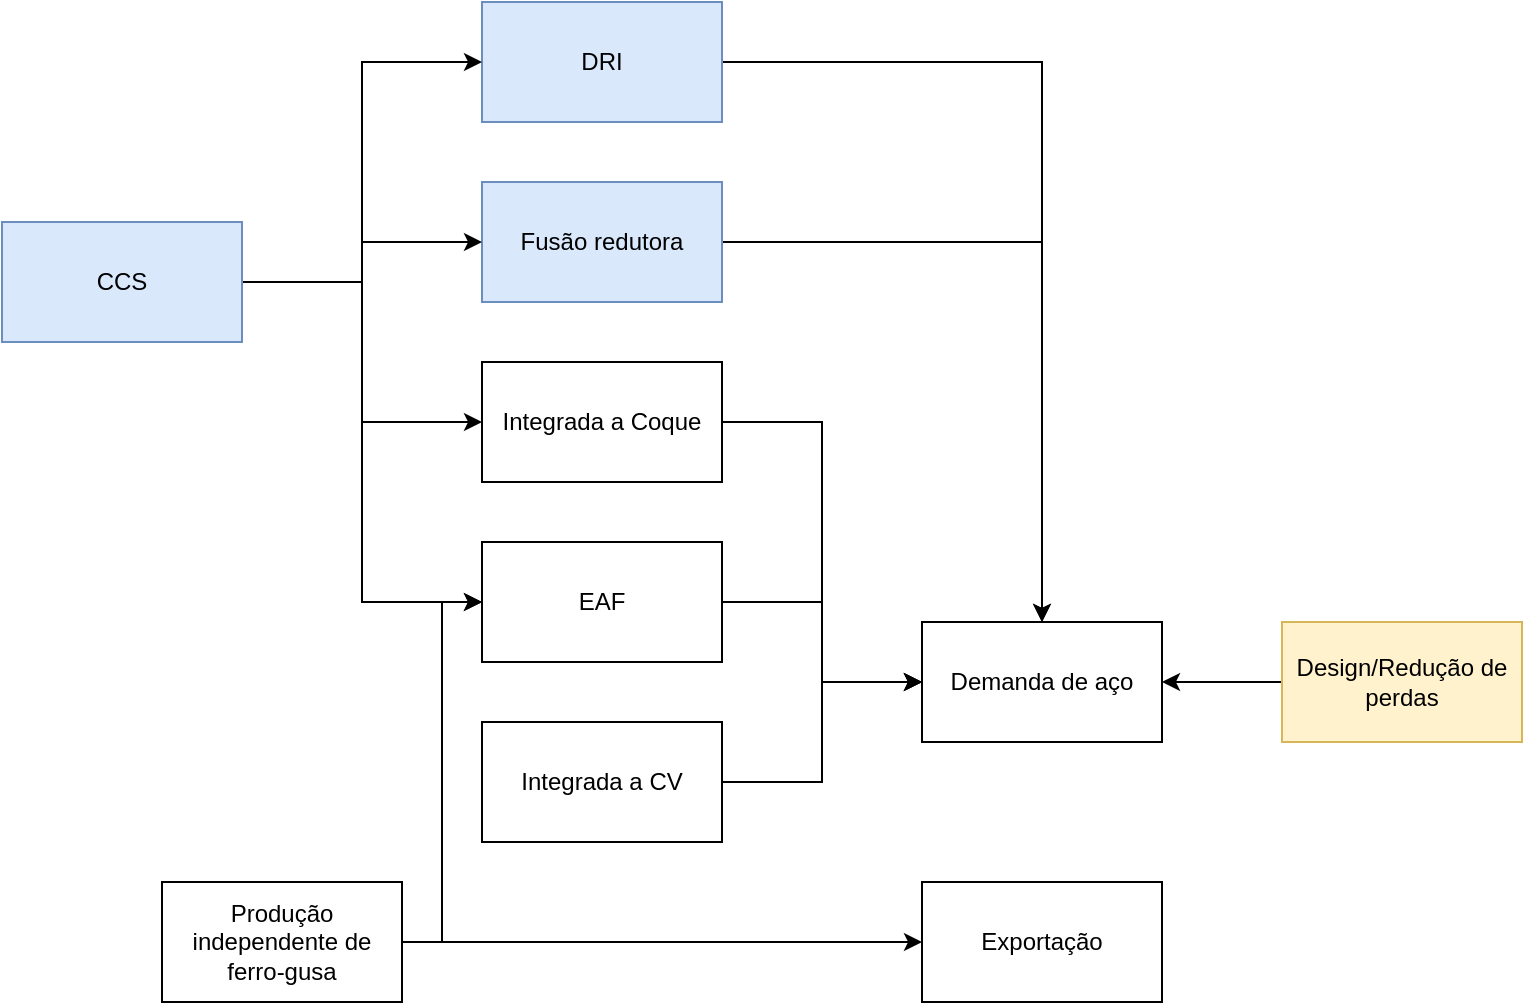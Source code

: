 <mxfile version="15.3.8" type="device"><diagram id="ne65fNIOlO2rVl3XL1hL" name="Page-1"><mxGraphModel dx="1205" dy="696" grid="1" gridSize="10" guides="1" tooltips="1" connect="1" arrows="1" fold="1" page="1" pageScale="1" pageWidth="827" pageHeight="1169" math="0" shadow="0"><root><mxCell id="0"/><mxCell id="1" parent="0"/><mxCell id="P_ayEM0fe0i0bqp_75Jd-1" value="Demanda de aço" style="rounded=0;whiteSpace=wrap;html=1;" parent="1" vertex="1"><mxGeometry x="493" y="420" width="120" height="60" as="geometry"/></mxCell><mxCell id="P_ayEM0fe0i0bqp_75Jd-7" style="edgeStyle=orthogonalEdgeStyle;rounded=0;orthogonalLoop=1;jettySize=auto;html=1;entryX=0;entryY=0.5;entryDx=0;entryDy=0;" parent="1" source="P_ayEM0fe0i0bqp_75Jd-3" target="P_ayEM0fe0i0bqp_75Jd-1" edge="1"><mxGeometry relative="1" as="geometry"/></mxCell><mxCell id="P_ayEM0fe0i0bqp_75Jd-3" value="Integrada a Coque" style="rounded=0;whiteSpace=wrap;html=1;" parent="1" vertex="1"><mxGeometry x="273" y="290" width="120" height="60" as="geometry"/></mxCell><mxCell id="P_ayEM0fe0i0bqp_75Jd-8" style="edgeStyle=orthogonalEdgeStyle;rounded=0;orthogonalLoop=1;jettySize=auto;html=1;entryX=0;entryY=0.5;entryDx=0;entryDy=0;" parent="1" source="P_ayEM0fe0i0bqp_75Jd-4" target="P_ayEM0fe0i0bqp_75Jd-1" edge="1"><mxGeometry relative="1" as="geometry"/></mxCell><mxCell id="P_ayEM0fe0i0bqp_75Jd-4" value="EAF" style="rounded=0;whiteSpace=wrap;html=1;" parent="1" vertex="1"><mxGeometry x="273" y="380" width="120" height="60" as="geometry"/></mxCell><mxCell id="P_ayEM0fe0i0bqp_75Jd-9" style="edgeStyle=orthogonalEdgeStyle;rounded=0;orthogonalLoop=1;jettySize=auto;html=1;entryX=0;entryY=0.5;entryDx=0;entryDy=0;" parent="1" source="P_ayEM0fe0i0bqp_75Jd-5" target="P_ayEM0fe0i0bqp_75Jd-1" edge="1"><mxGeometry relative="1" as="geometry"/></mxCell><mxCell id="P_ayEM0fe0i0bqp_75Jd-5" value="Integrada a CV" style="rounded=0;whiteSpace=wrap;html=1;" parent="1" vertex="1"><mxGeometry x="273" y="470" width="120" height="60" as="geometry"/></mxCell><mxCell id="P_ayEM0fe0i0bqp_75Jd-12" style="edgeStyle=orthogonalEdgeStyle;rounded=0;orthogonalLoop=1;jettySize=auto;html=1;entryX=0;entryY=0.5;entryDx=0;entryDy=0;" parent="1" source="P_ayEM0fe0i0bqp_75Jd-6" target="P_ayEM0fe0i0bqp_75Jd-4" edge="1"><mxGeometry relative="1" as="geometry"/></mxCell><mxCell id="P_ayEM0fe0i0bqp_75Jd-15" style="edgeStyle=orthogonalEdgeStyle;rounded=0;orthogonalLoop=1;jettySize=auto;html=1;" parent="1" source="P_ayEM0fe0i0bqp_75Jd-6" target="P_ayEM0fe0i0bqp_75Jd-14" edge="1"><mxGeometry relative="1" as="geometry"/></mxCell><mxCell id="P_ayEM0fe0i0bqp_75Jd-6" value="Produção independente de ferro-gusa" style="rounded=0;whiteSpace=wrap;html=1;" parent="1" vertex="1"><mxGeometry x="113" y="550" width="120" height="60" as="geometry"/></mxCell><mxCell id="P_ayEM0fe0i0bqp_75Jd-14" value="Exportação" style="rounded=0;whiteSpace=wrap;html=1;" parent="1" vertex="1"><mxGeometry x="493" y="550" width="120" height="60" as="geometry"/></mxCell><mxCell id="P_ayEM0fe0i0bqp_75Jd-19" style="edgeStyle=orthogonalEdgeStyle;rounded=0;orthogonalLoop=1;jettySize=auto;html=1;entryX=0.5;entryY=0;entryDx=0;entryDy=0;" parent="1" source="P_ayEM0fe0i0bqp_75Jd-18" target="P_ayEM0fe0i0bqp_75Jd-1" edge="1"><mxGeometry relative="1" as="geometry"/></mxCell><mxCell id="P_ayEM0fe0i0bqp_75Jd-18" value="DRI" style="rounded=0;whiteSpace=wrap;html=1;fillColor=#dae8fc;strokeColor=#6c8ebf;" parent="1" vertex="1"><mxGeometry x="273" y="110" width="120" height="60" as="geometry"/></mxCell><mxCell id="P_ayEM0fe0i0bqp_75Jd-21" style="edgeStyle=orthogonalEdgeStyle;rounded=0;orthogonalLoop=1;jettySize=auto;html=1;" parent="1" source="P_ayEM0fe0i0bqp_75Jd-20" target="P_ayEM0fe0i0bqp_75Jd-1" edge="1"><mxGeometry relative="1" as="geometry"/></mxCell><mxCell id="P_ayEM0fe0i0bqp_75Jd-20" value="Fusão redutora" style="rounded=0;whiteSpace=wrap;html=1;fillColor=#dae8fc;strokeColor=#6c8ebf;" parent="1" vertex="1"><mxGeometry x="273" y="200" width="120" height="60" as="geometry"/></mxCell><mxCell id="P_ayEM0fe0i0bqp_75Jd-23" style="edgeStyle=orthogonalEdgeStyle;rounded=0;orthogonalLoop=1;jettySize=auto;html=1;entryX=0;entryY=0.5;entryDx=0;entryDy=0;" parent="1" source="P_ayEM0fe0i0bqp_75Jd-22" target="P_ayEM0fe0i0bqp_75Jd-18" edge="1"><mxGeometry relative="1" as="geometry"/></mxCell><mxCell id="P_ayEM0fe0i0bqp_75Jd-24" style="edgeStyle=orthogonalEdgeStyle;rounded=0;orthogonalLoop=1;jettySize=auto;html=1;entryX=0;entryY=0.5;entryDx=0;entryDy=0;" parent="1" source="P_ayEM0fe0i0bqp_75Jd-22" target="P_ayEM0fe0i0bqp_75Jd-20" edge="1"><mxGeometry relative="1" as="geometry"/></mxCell><mxCell id="P_ayEM0fe0i0bqp_75Jd-25" style="edgeStyle=orthogonalEdgeStyle;rounded=0;orthogonalLoop=1;jettySize=auto;html=1;entryX=0;entryY=0.5;entryDx=0;entryDy=0;" parent="1" source="P_ayEM0fe0i0bqp_75Jd-22" target="P_ayEM0fe0i0bqp_75Jd-3" edge="1"><mxGeometry relative="1" as="geometry"/></mxCell><mxCell id="P_ayEM0fe0i0bqp_75Jd-26" style="edgeStyle=orthogonalEdgeStyle;rounded=0;orthogonalLoop=1;jettySize=auto;html=1;entryX=0;entryY=0.5;entryDx=0;entryDy=0;" parent="1" source="P_ayEM0fe0i0bqp_75Jd-22" target="P_ayEM0fe0i0bqp_75Jd-4" edge="1"><mxGeometry relative="1" as="geometry"/></mxCell><mxCell id="P_ayEM0fe0i0bqp_75Jd-22" value="CCS" style="rounded=0;whiteSpace=wrap;html=1;fillColor=#dae8fc;strokeColor=#6c8ebf;" parent="1" vertex="1"><mxGeometry x="33" y="220" width="120" height="60" as="geometry"/></mxCell><mxCell id="P_ayEM0fe0i0bqp_75Jd-29" style="edgeStyle=orthogonalEdgeStyle;rounded=0;orthogonalLoop=1;jettySize=auto;html=1;entryX=1;entryY=0.5;entryDx=0;entryDy=0;" parent="1" source="P_ayEM0fe0i0bqp_75Jd-28" target="P_ayEM0fe0i0bqp_75Jd-1" edge="1"><mxGeometry relative="1" as="geometry"/></mxCell><mxCell id="P_ayEM0fe0i0bqp_75Jd-28" value="Design/Redução de perdas" style="rounded=0;whiteSpace=wrap;html=1;fillColor=#fff2cc;strokeColor=#d6b656;" parent="1" vertex="1"><mxGeometry x="673" y="420" width="120" height="60" as="geometry"/></mxCell></root></mxGraphModel></diagram></mxfile>